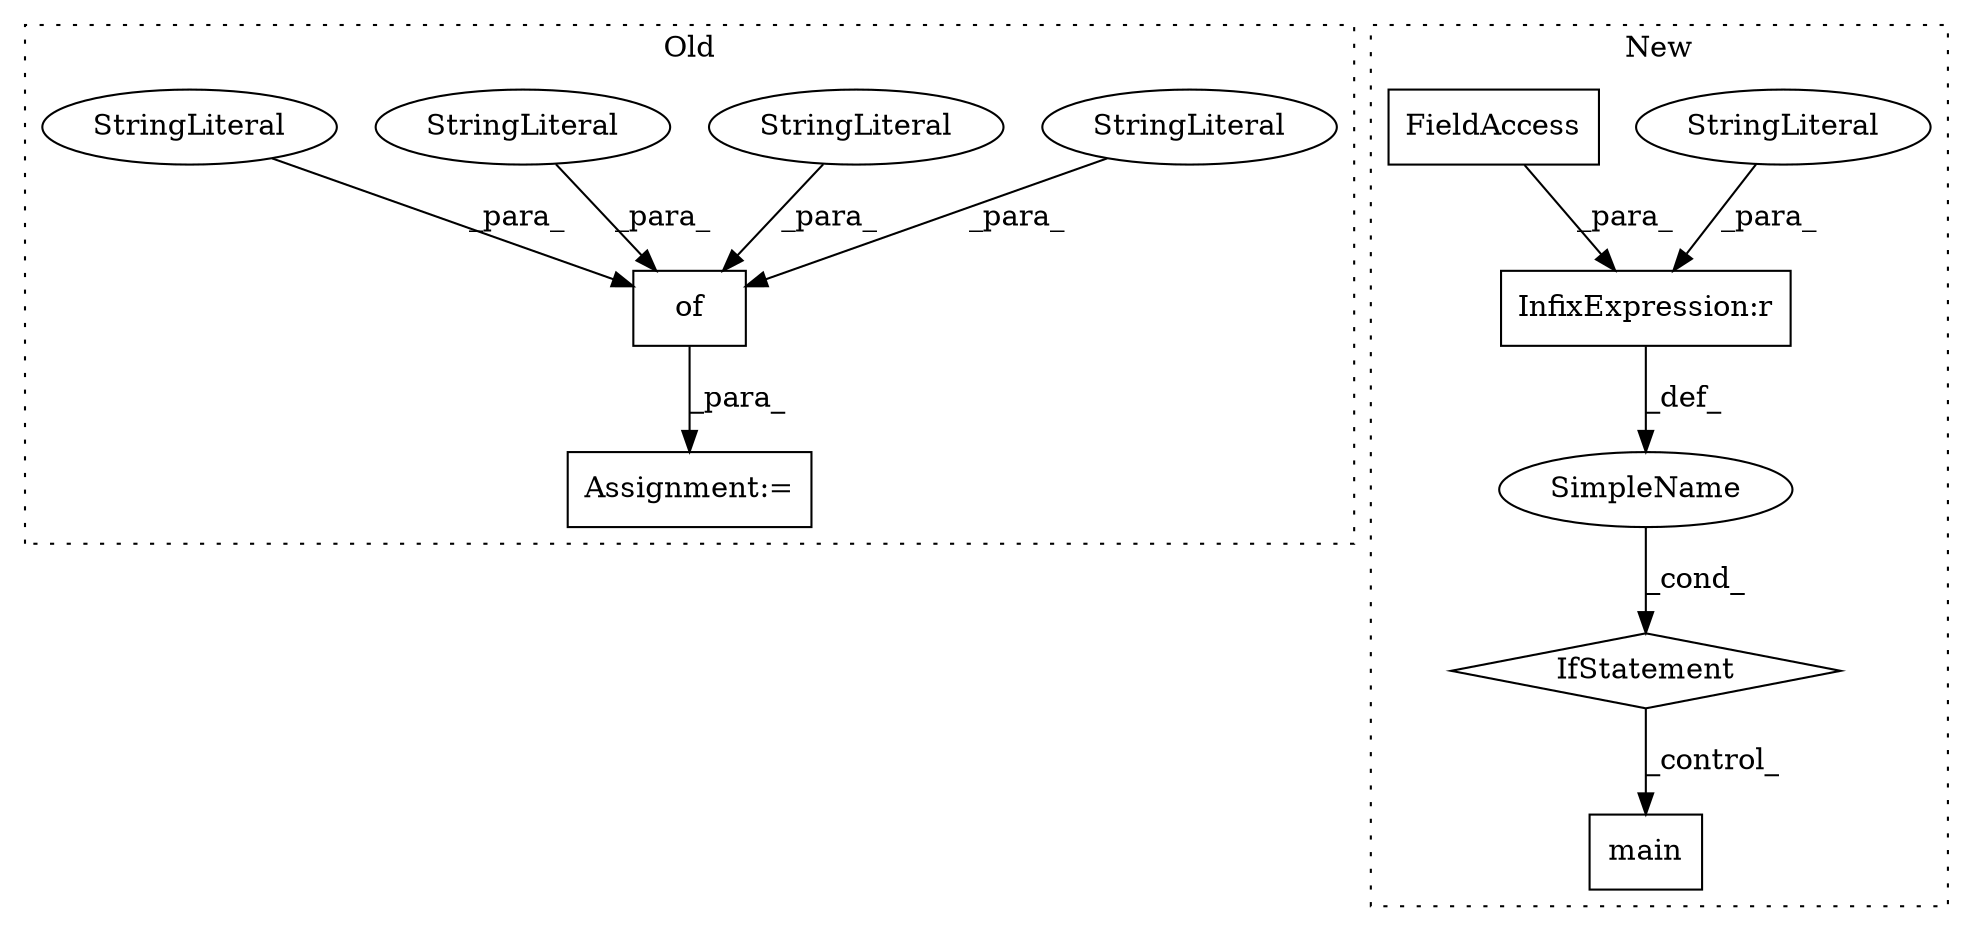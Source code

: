 digraph G {
subgraph cluster0 {
1 [label="of" a="32" s="3585,3771" l="3,1" shape="box"];
5 [label="StringLiteral" a="45" s="3633" l="16" shape="ellipse"];
6 [label="StringLiteral" a="45" s="3699" l="8" shape="ellipse"];
7 [label="StringLiteral" a="45" s="3650" l="10" shape="ellipse"];
8 [label="StringLiteral" a="45" s="3681" l="7" shape="ellipse"];
12 [label="Assignment:=" a="7" s="3580" l="1" shape="box"];
label = "Old";
style="dotted";
}
subgraph cluster1 {
2 [label="main" a="32" s="6718" l="6" shape="box"];
3 [label="IfStatement" a="25" s="6682,6708" l="4,2" shape="diamond"];
4 [label="SimpleName" a="42" s="" l="" shape="ellipse"];
9 [label="InfixExpression:r" a="27" s="6694" l="4" shape="box"];
10 [label="StringLiteral" a="45" s="6698" l="10" shape="ellipse"];
11 [label="FieldAccess" a="22" s="6686" l="8" shape="box"];
label = "New";
style="dotted";
}
1 -> 12 [label="_para_"];
3 -> 2 [label="_control_"];
4 -> 3 [label="_cond_"];
5 -> 1 [label="_para_"];
6 -> 1 [label="_para_"];
7 -> 1 [label="_para_"];
8 -> 1 [label="_para_"];
9 -> 4 [label="_def_"];
10 -> 9 [label="_para_"];
11 -> 9 [label="_para_"];
}